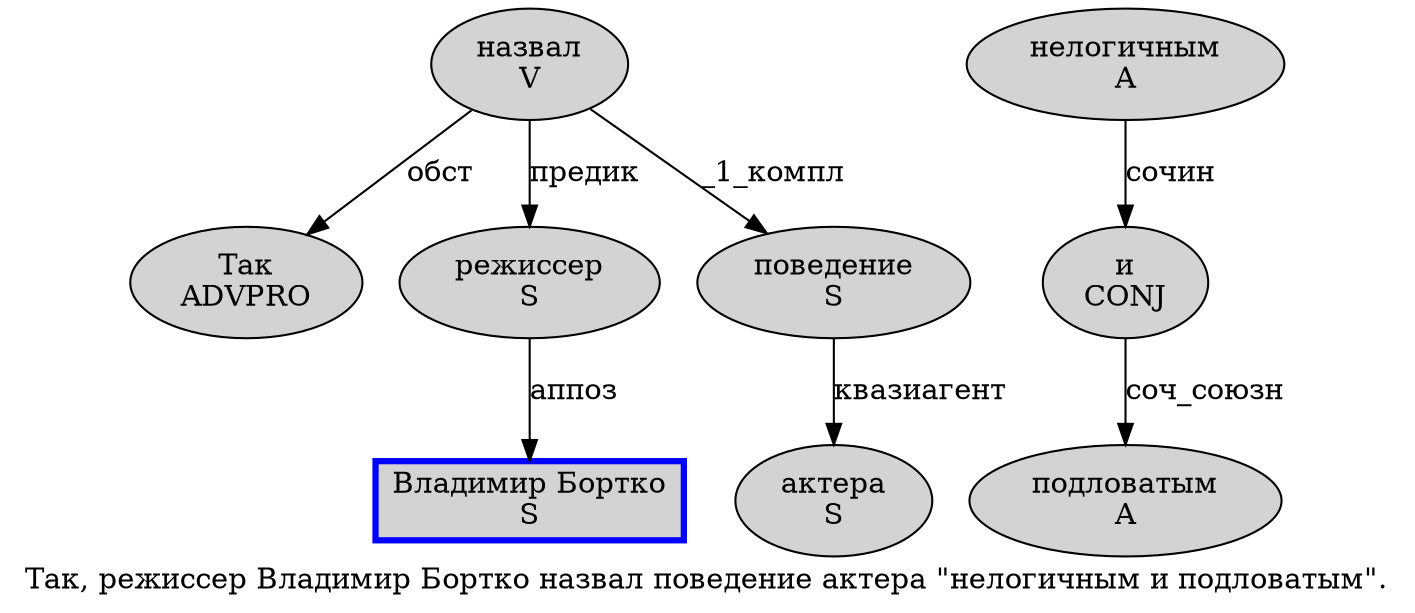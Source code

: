digraph SENTENCE_727 {
	graph [label="Так, режиссер Владимир Бортко назвал поведение актера \"нелогичным и подловатым\"."]
	node [style=filled]
		0 [label="Так
ADVPRO" color="" fillcolor=lightgray penwidth=1 shape=ellipse]
		2 [label="режиссер
S" color="" fillcolor=lightgray penwidth=1 shape=ellipse]
		3 [label="Владимир Бортко
S" color=blue fillcolor=lightgray penwidth=3 shape=box]
		4 [label="назвал
V" color="" fillcolor=lightgray penwidth=1 shape=ellipse]
		5 [label="поведение
S" color="" fillcolor=lightgray penwidth=1 shape=ellipse]
		6 [label="актера
S" color="" fillcolor=lightgray penwidth=1 shape=ellipse]
		8 [label="нелогичным
A" color="" fillcolor=lightgray penwidth=1 shape=ellipse]
		9 [label="и
CONJ" color="" fillcolor=lightgray penwidth=1 shape=ellipse]
		10 [label="подловатым
A" color="" fillcolor=lightgray penwidth=1 shape=ellipse]
			2 -> 3 [label="аппоз"]
			4 -> 0 [label="обст"]
			4 -> 2 [label="предик"]
			4 -> 5 [label="_1_компл"]
			8 -> 9 [label="сочин"]
			5 -> 6 [label="квазиагент"]
			9 -> 10 [label="соч_союзн"]
}